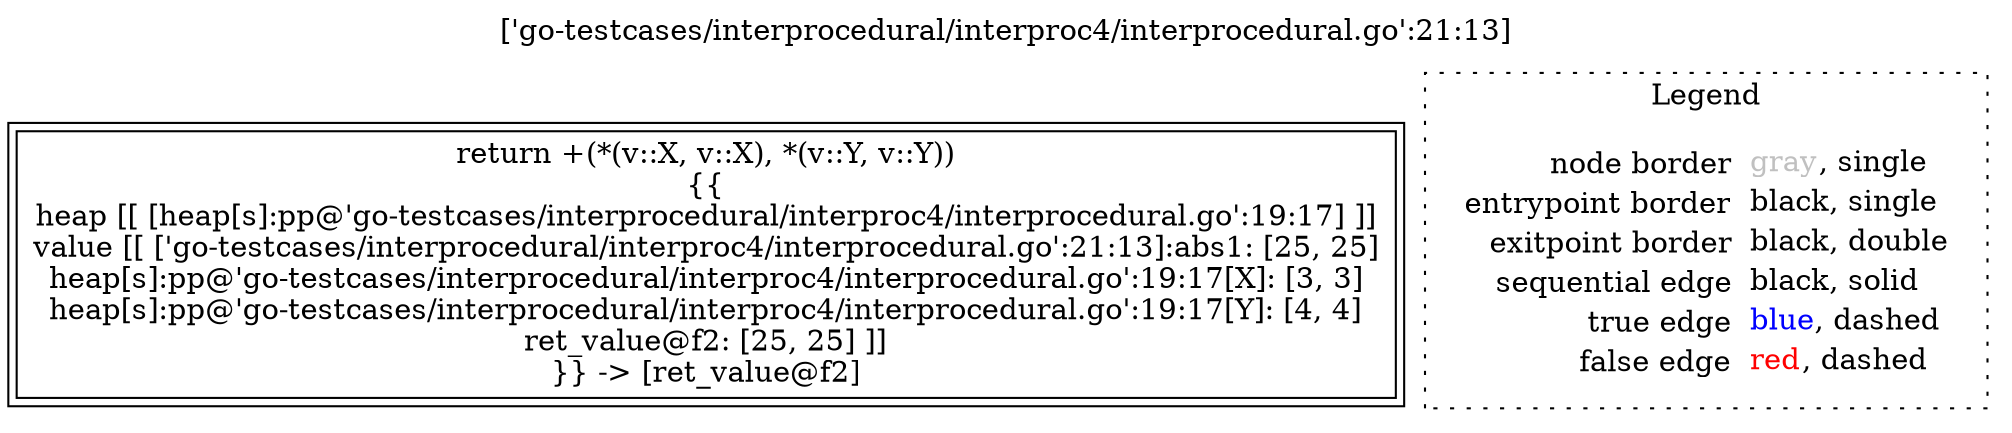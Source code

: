 digraph {
	labelloc="t";
	label="['go-testcases/interprocedural/interproc4/interprocedural.go':21:13]";
	"node0" [shape="rect",color="black",peripheries="2",label=<return +(*(v::X, v::X), *(v::Y, v::Y))<BR/>{{<BR/>heap [[ [heap[s]:pp@'go-testcases/interprocedural/interproc4/interprocedural.go':19:17] ]]<BR/>value [[ ['go-testcases/interprocedural/interproc4/interprocedural.go':21:13]:abs1: [25, 25]<BR/>heap[s]:pp@'go-testcases/interprocedural/interproc4/interprocedural.go':19:17[X]: [3, 3]<BR/>heap[s]:pp@'go-testcases/interprocedural/interproc4/interprocedural.go':19:17[Y]: [4, 4]<BR/>ret_value@f2: [25, 25] ]]<BR/>}} -&gt; [ret_value@f2]>];
subgraph cluster_legend {
	label="Legend";
	style=dotted;
	node [shape=plaintext];
	"legend" [label=<<table border="0" cellpadding="2" cellspacing="0" cellborder="0"><tr><td align="right">node border&nbsp;</td><td align="left"><font color="gray">gray</font>, single</td></tr><tr><td align="right">entrypoint border&nbsp;</td><td align="left"><font color="black">black</font>, single</td></tr><tr><td align="right">exitpoint border&nbsp;</td><td align="left"><font color="black">black</font>, double</td></tr><tr><td align="right">sequential edge&nbsp;</td><td align="left"><font color="black">black</font>, solid</td></tr><tr><td align="right">true edge&nbsp;</td><td align="left"><font color="blue">blue</font>, dashed</td></tr><tr><td align="right">false edge&nbsp;</td><td align="left"><font color="red">red</font>, dashed</td></tr></table>>];
}

}
